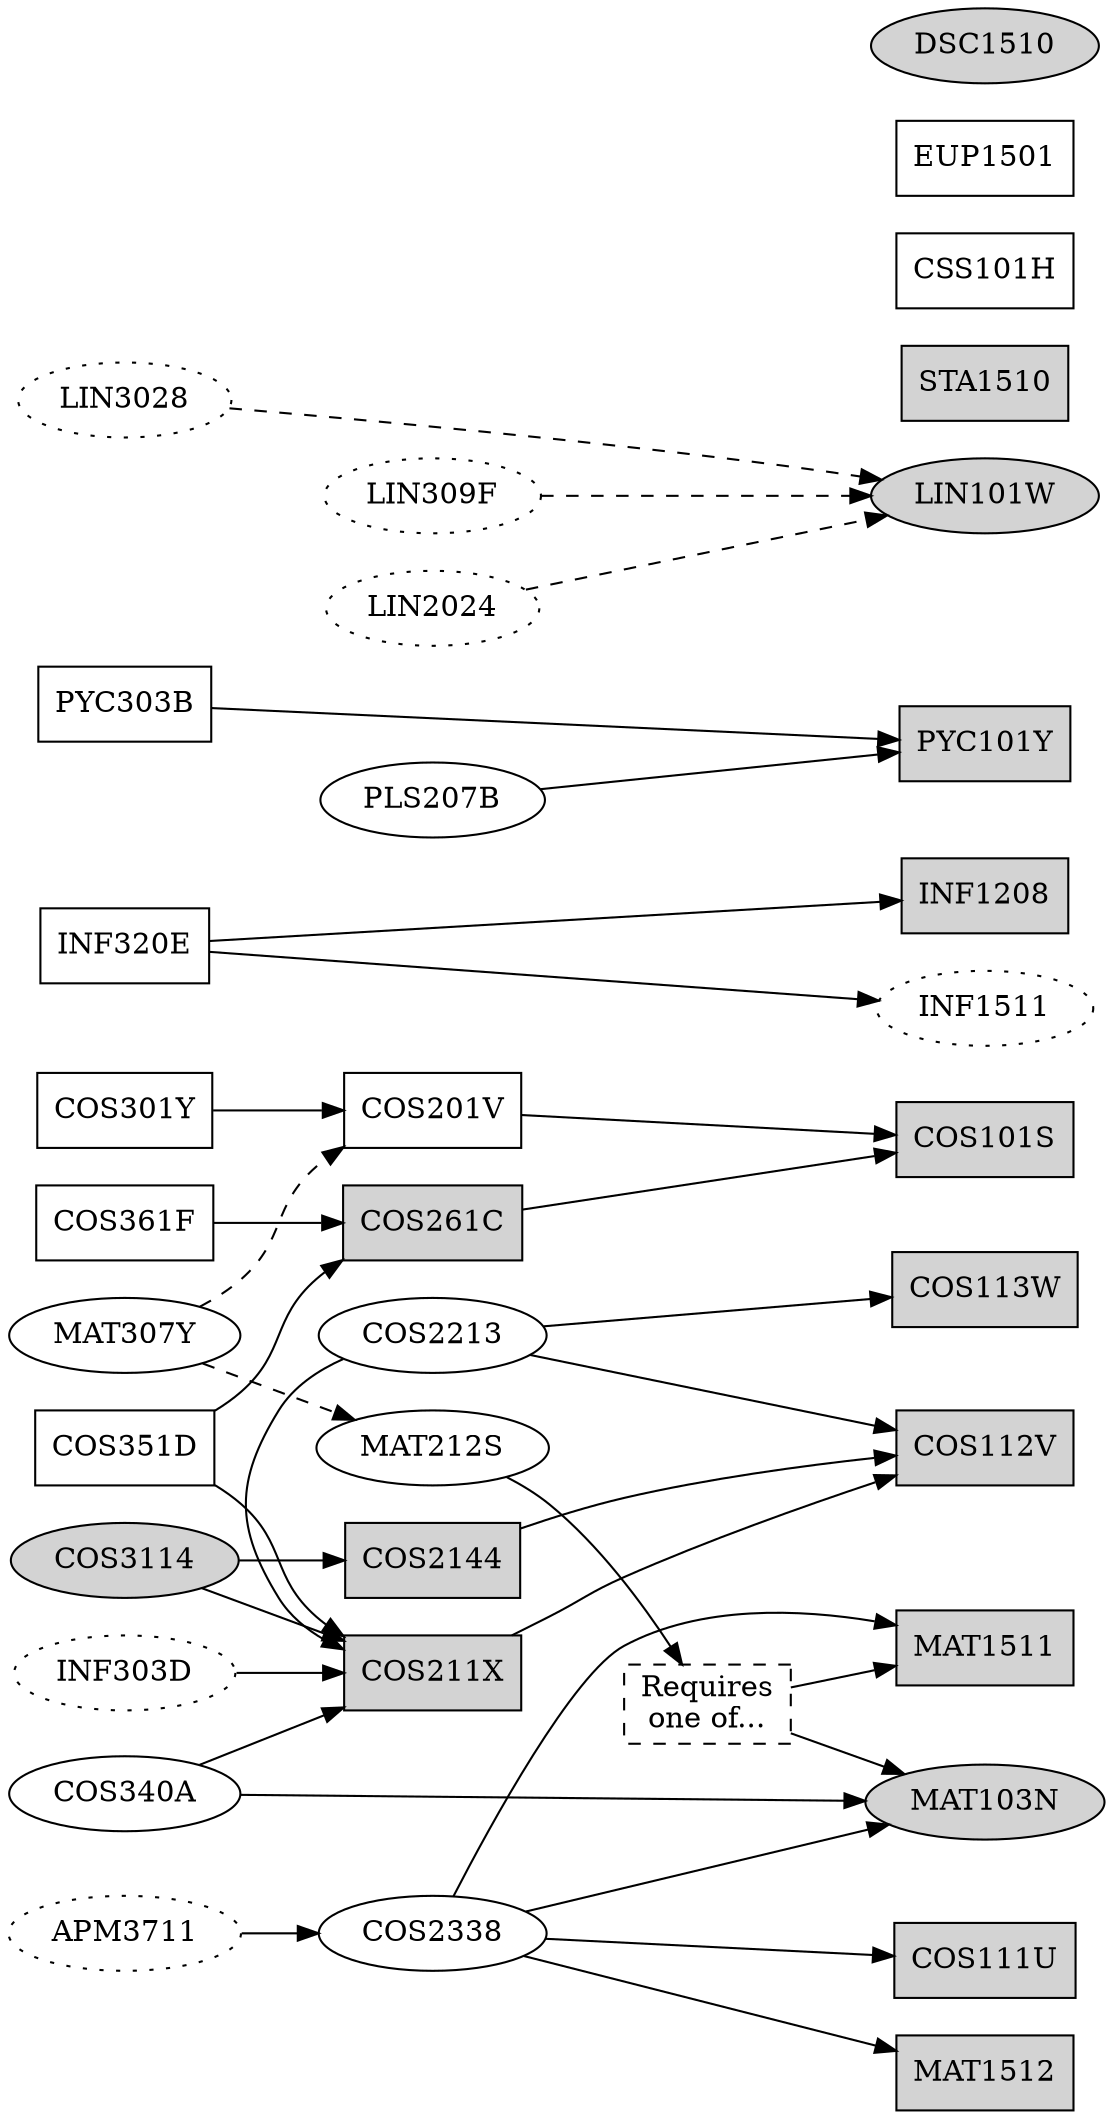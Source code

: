 digraph ComputationalIntelligence {
    node [shape=box];
    rankdir=LR;

    {rank=same; COS301Y INF320E COS351D COS361F PYC303B}
    {rank=same; node [shape=ellipse];
    COS3114 [style=filled]
    MAT307Y COS340A
    APM3711 [style=dotted]
    INF303D [style=dotted]
    LIN3028 [style=dotted]}

    {rank=same;
    COS201V
    {node [style=filled]; COS211X COS261C COS2144}}

    {rank=same; node [shape=ellipse];
    COS2213 COS2338 MAT212S PLS207B
    LIN309F [style=dotted]
    LIN2024 [style=dotted]}

    {rank=same;
        {node [style=filled];
              COS101S COS112V COS113W INF1208 MAT1511 MAT1512
              PYC101Y COS111U STA1510}
        CSS101H EUP1501}

    {rank=same; node [shape=ellipse];
        INF1511 [style=dotted]
        {node [style=filled];
              MAT103N DSC1510 LIN101W}}

    COS301Y -> {COS201V}
    INF320E -> {INF1208 INF1511}
    COS351D -> {COS211X COS261C}
    COS361F -> {COS261C}
    PYC303B -> {PYC101Y}

    COS3114 -> {COS211X COS2144}
    APM3711 -> {COS2338}
    MAT307Y -> {MAT212S COS201V} [style=dashed]
    INF303D -> {COS211X}
    LIN3028 -> {LIN101W} [style=dashed]
    COS340A -> {COS211X MAT103N}


    COS201V -> {COS101S}
    COS211X -> {COS112V}
    COS261C -> {COS101S}
    COS2144 -> {COS112V}

    {rank=same; COS2213 COS211X}
    COS2213 -> {COS112V COS113W}
    COS2213 -> {COS211X}
    COS2338 -> {COS111U MAT103N MAT1511 MAT1512}
    MAT103OR151 [label="Requires\none of...", style=dashed];
    MAT212S -> {MAT103OR151}
    MAT103OR151 -> {MAT103N MAT1511}
    LIN309F -> {LIN101W} [style=dashed]
    LIN2024 -> {LIN101W} [style=dashed]
    PLS207B -> {PYC101Y}
}
